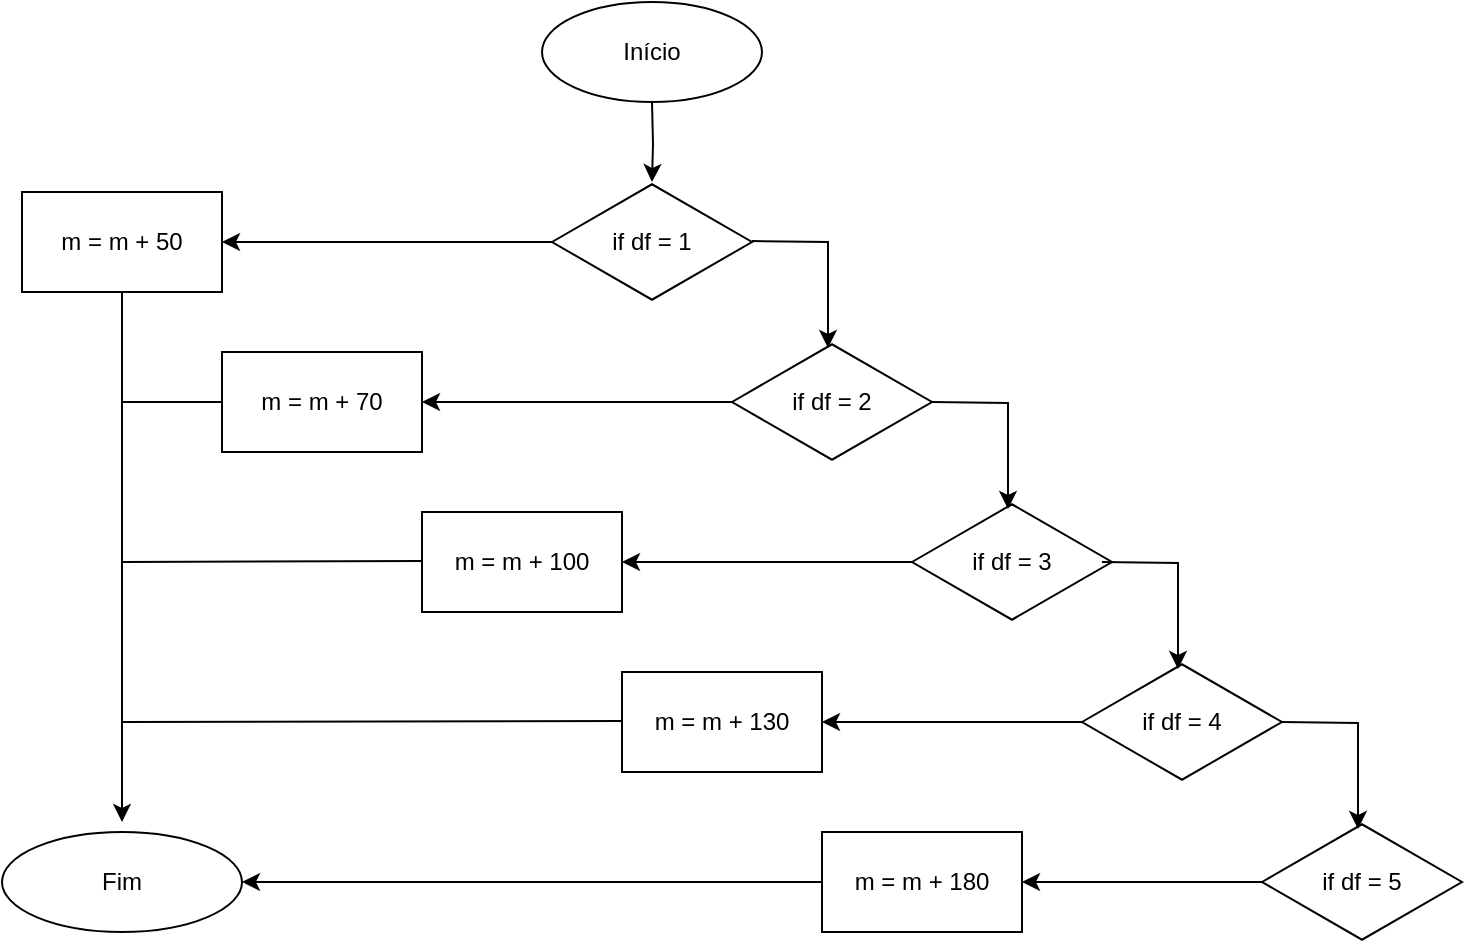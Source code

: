 <mxfile version="20.4.1" type="github"><diagram id="x6qq_EoaI84obSkxIuey" name="Página-1"><mxGraphModel dx="1108" dy="482" grid="1" gridSize="10" guides="1" tooltips="1" connect="1" arrows="1" fold="1" page="1" pageScale="1" pageWidth="827" pageHeight="1169" math="0" shadow="0"><root><mxCell id="0"/><mxCell id="1" parent="0"/><mxCell id="nFz3rZB8BWC9fOVQrxhj-2" value="" style="ellipse;whiteSpace=wrap;html=1;" vertex="1" parent="1"><mxGeometry x="30" y="425" width="120" height="50" as="geometry"/></mxCell><mxCell id="nFz3rZB8BWC9fOVQrxhj-1" value="" style="ellipse;whiteSpace=wrap;html=1;" vertex="1" parent="1"><mxGeometry x="300" y="10" width="110" height="50" as="geometry"/></mxCell><mxCell id="nFz3rZB8BWC9fOVQrxhj-14" value="" style="edgeStyle=orthogonalEdgeStyle;rounded=0;orthogonalLoop=1;jettySize=auto;html=1;" edge="1" parent="1" target="nFz3rZB8BWC9fOVQrxhj-7"><mxGeometry relative="1" as="geometry"><mxPoint x="355" y="60" as="sourcePoint"/></mxGeometry></mxCell><mxCell id="nFz3rZB8BWC9fOVQrxhj-55" style="edgeStyle=orthogonalEdgeStyle;rounded=0;orthogonalLoop=1;jettySize=auto;html=1;" edge="1" parent="1" source="nFz3rZB8BWC9fOVQrxhj-35"><mxGeometry relative="1" as="geometry"><mxPoint x="90" y="420" as="targetPoint"/></mxGeometry></mxCell><mxCell id="nFz3rZB8BWC9fOVQrxhj-35" value="" style="rounded=0;whiteSpace=wrap;html=1;" vertex="1" parent="1"><mxGeometry x="40" y="105" width="100" height="50" as="geometry"/></mxCell><mxCell id="nFz3rZB8BWC9fOVQrxhj-36" value="" style="rounded=0;whiteSpace=wrap;html=1;" vertex="1" parent="1"><mxGeometry x="140" y="185" width="100" height="50" as="geometry"/></mxCell><mxCell id="nFz3rZB8BWC9fOVQrxhj-51" style="edgeStyle=orthogonalEdgeStyle;rounded=0;orthogonalLoop=1;jettySize=auto;html=1;entryX=1;entryY=0.5;entryDx=0;entryDy=0;" edge="1" parent="1" source="nFz3rZB8BWC9fOVQrxhj-4" target="nFz3rZB8BWC9fOVQrxhj-44"><mxGeometry relative="1" as="geometry"/></mxCell><mxCell id="nFz3rZB8BWC9fOVQrxhj-4" value="" style="html=1;whiteSpace=wrap;aspect=fixed;shape=isoRectangle;" vertex="1" parent="1"><mxGeometry x="485" y="260" width="100" height="60" as="geometry"/></mxCell><mxCell id="nFz3rZB8BWC9fOVQrxhj-50" style="edgeStyle=orthogonalEdgeStyle;rounded=0;orthogonalLoop=1;jettySize=auto;html=1;entryX=1;entryY=0.5;entryDx=0;entryDy=0;" edge="1" parent="1" source="nFz3rZB8BWC9fOVQrxhj-6" target="nFz3rZB8BWC9fOVQrxhj-36"><mxGeometry relative="1" as="geometry"/></mxCell><mxCell id="nFz3rZB8BWC9fOVQrxhj-6" value="" style="html=1;whiteSpace=wrap;aspect=fixed;shape=isoRectangle;" vertex="1" parent="1"><mxGeometry x="395" y="180" width="100" height="60" as="geometry"/></mxCell><mxCell id="nFz3rZB8BWC9fOVQrxhj-49" style="edgeStyle=orthogonalEdgeStyle;rounded=0;orthogonalLoop=1;jettySize=auto;html=1;entryX=1;entryY=0.5;entryDx=0;entryDy=0;" edge="1" parent="1" source="nFz3rZB8BWC9fOVQrxhj-7" target="nFz3rZB8BWC9fOVQrxhj-35"><mxGeometry relative="1" as="geometry"/></mxCell><mxCell id="nFz3rZB8BWC9fOVQrxhj-7" value="" style="html=1;whiteSpace=wrap;aspect=fixed;shape=isoRectangle;" vertex="1" parent="1"><mxGeometry x="305" y="100" width="100" height="60" as="geometry"/></mxCell><mxCell id="nFz3rZB8BWC9fOVQrxhj-52" style="edgeStyle=orthogonalEdgeStyle;rounded=0;orthogonalLoop=1;jettySize=auto;html=1;entryX=1;entryY=0.5;entryDx=0;entryDy=0;" edge="1" parent="1" source="nFz3rZB8BWC9fOVQrxhj-8" target="nFz3rZB8BWC9fOVQrxhj-43"><mxGeometry relative="1" as="geometry"><mxPoint x="500" y="370" as="targetPoint"/></mxGeometry></mxCell><mxCell id="nFz3rZB8BWC9fOVQrxhj-8" value="" style="html=1;whiteSpace=wrap;aspect=fixed;shape=isoRectangle;" vertex="1" parent="1"><mxGeometry x="570" y="340" width="100" height="60" as="geometry"/></mxCell><mxCell id="nFz3rZB8BWC9fOVQrxhj-53" style="edgeStyle=orthogonalEdgeStyle;rounded=0;orthogonalLoop=1;jettySize=auto;html=1;entryX=1;entryY=0.5;entryDx=0;entryDy=0;" edge="1" parent="1" source="nFz3rZB8BWC9fOVQrxhj-9" target="nFz3rZB8BWC9fOVQrxhj-45"><mxGeometry relative="1" as="geometry"/></mxCell><mxCell id="nFz3rZB8BWC9fOVQrxhj-9" value="" style="html=1;whiteSpace=wrap;aspect=fixed;shape=isoRectangle;" vertex="1" parent="1"><mxGeometry x="660" y="420" width="100" height="60" as="geometry"/></mxCell><mxCell id="nFz3rZB8BWC9fOVQrxhj-22" value="" style="endArrow=classic;html=1;rounded=0;entryX=0.48;entryY=0.05;entryDx=0;entryDy=0;entryPerimeter=0;" edge="1" parent="1" target="nFz3rZB8BWC9fOVQrxhj-6"><mxGeometry width="50" height="50" relative="1" as="geometry"><mxPoint x="405" y="129.5" as="sourcePoint"/><mxPoint x="443" y="150" as="targetPoint"/><Array as="points"><mxPoint x="443" y="130"/></Array></mxGeometry></mxCell><mxCell id="nFz3rZB8BWC9fOVQrxhj-38" value="" style="endArrow=classic;html=1;rounded=0;entryX=0.48;entryY=0.05;entryDx=0;entryDy=0;entryPerimeter=0;" edge="1" parent="1"><mxGeometry width="50" height="50" relative="1" as="geometry"><mxPoint x="495" y="210" as="sourcePoint"/><mxPoint x="533" y="263.5" as="targetPoint"/><Array as="points"><mxPoint x="533" y="210.5"/></Array></mxGeometry></mxCell><mxCell id="nFz3rZB8BWC9fOVQrxhj-40" value="" style="endArrow=classic;html=1;rounded=0;entryX=0.48;entryY=0.05;entryDx=0;entryDy=0;entryPerimeter=0;" edge="1" parent="1"><mxGeometry width="50" height="50" relative="1" as="geometry"><mxPoint x="580" y="290" as="sourcePoint"/><mxPoint x="618" y="343.5" as="targetPoint"/><Array as="points"><mxPoint x="618" y="290.5"/></Array></mxGeometry></mxCell><mxCell id="nFz3rZB8BWC9fOVQrxhj-41" value="" style="endArrow=classic;html=1;rounded=0;entryX=0.48;entryY=0.05;entryDx=0;entryDy=0;entryPerimeter=0;" edge="1" parent="1"><mxGeometry width="50" height="50" relative="1" as="geometry"><mxPoint x="670" y="370" as="sourcePoint"/><mxPoint x="708" y="423.5" as="targetPoint"/><Array as="points"><mxPoint x="708" y="370.5"/></Array></mxGeometry></mxCell><mxCell id="nFz3rZB8BWC9fOVQrxhj-43" value="" style="rounded=0;whiteSpace=wrap;html=1;" vertex="1" parent="1"><mxGeometry x="340" y="345" width="100" height="50" as="geometry"/></mxCell><mxCell id="nFz3rZB8BWC9fOVQrxhj-44" value="" style="rounded=0;whiteSpace=wrap;html=1;" vertex="1" parent="1"><mxGeometry x="240" y="265" width="100" height="50" as="geometry"/></mxCell><mxCell id="nFz3rZB8BWC9fOVQrxhj-54" style="edgeStyle=orthogonalEdgeStyle;rounded=0;orthogonalLoop=1;jettySize=auto;html=1;entryX=1;entryY=0.5;entryDx=0;entryDy=0;" edge="1" parent="1" source="nFz3rZB8BWC9fOVQrxhj-45" target="nFz3rZB8BWC9fOVQrxhj-2"><mxGeometry relative="1" as="geometry"/></mxCell><mxCell id="nFz3rZB8BWC9fOVQrxhj-45" value="" style="rounded=0;whiteSpace=wrap;html=1;" vertex="1" parent="1"><mxGeometry x="440" y="425" width="100" height="50" as="geometry"/></mxCell><mxCell id="nFz3rZB8BWC9fOVQrxhj-57" value="" style="endArrow=none;html=1;rounded=0;" edge="1" parent="1"><mxGeometry width="50" height="50" relative="1" as="geometry"><mxPoint x="90" y="210" as="sourcePoint"/><mxPoint x="140" y="210" as="targetPoint"/></mxGeometry></mxCell><mxCell id="nFz3rZB8BWC9fOVQrxhj-58" value="" style="endArrow=none;html=1;rounded=0;" edge="1" parent="1"><mxGeometry width="50" height="50" relative="1" as="geometry"><mxPoint x="90" y="290" as="sourcePoint"/><mxPoint x="240" y="289.5" as="targetPoint"/></mxGeometry></mxCell><mxCell id="nFz3rZB8BWC9fOVQrxhj-59" value="" style="endArrow=none;html=1;rounded=0;" edge="1" parent="1"><mxGeometry width="50" height="50" relative="1" as="geometry"><mxPoint x="90" y="370" as="sourcePoint"/><mxPoint x="340" y="369.5" as="targetPoint"/></mxGeometry></mxCell><mxCell id="nFz3rZB8BWC9fOVQrxhj-60" value="Início" style="text;html=1;strokeColor=none;fillColor=none;align=center;verticalAlign=middle;whiteSpace=wrap;rounded=0;" vertex="1" parent="1"><mxGeometry x="325" y="20" width="60" height="30" as="geometry"/></mxCell><mxCell id="nFz3rZB8BWC9fOVQrxhj-61" value="Fim" style="text;html=1;strokeColor=none;fillColor=none;align=center;verticalAlign=middle;whiteSpace=wrap;rounded=0;" vertex="1" parent="1"><mxGeometry x="60" y="435" width="60" height="30" as="geometry"/></mxCell><mxCell id="nFz3rZB8BWC9fOVQrxhj-62" value="m = m + 50" style="text;html=1;strokeColor=none;fillColor=none;align=center;verticalAlign=middle;whiteSpace=wrap;rounded=0;" vertex="1" parent="1"><mxGeometry x="55" y="115" width="70" height="30" as="geometry"/></mxCell><mxCell id="nFz3rZB8BWC9fOVQrxhj-63" value="m = m + 70" style="text;html=1;strokeColor=none;fillColor=none;align=center;verticalAlign=middle;whiteSpace=wrap;rounded=0;" vertex="1" parent="1"><mxGeometry x="155" y="195" width="70" height="30" as="geometry"/></mxCell><mxCell id="nFz3rZB8BWC9fOVQrxhj-64" value="m = m + 100" style="text;html=1;strokeColor=none;fillColor=none;align=center;verticalAlign=middle;whiteSpace=wrap;rounded=0;" vertex="1" parent="1"><mxGeometry x="255" y="275" width="70" height="30" as="geometry"/></mxCell><mxCell id="nFz3rZB8BWC9fOVQrxhj-65" value="m = m + 130" style="text;html=1;strokeColor=none;fillColor=none;align=center;verticalAlign=middle;whiteSpace=wrap;rounded=0;" vertex="1" parent="1"><mxGeometry x="355" y="355" width="70" height="30" as="geometry"/></mxCell><mxCell id="nFz3rZB8BWC9fOVQrxhj-66" value="m = m + 180" style="text;html=1;strokeColor=none;fillColor=none;align=center;verticalAlign=middle;whiteSpace=wrap;rounded=0;" vertex="1" parent="1"><mxGeometry x="455" y="435" width="70" height="30" as="geometry"/></mxCell><mxCell id="nFz3rZB8BWC9fOVQrxhj-67" value="if df = 1" style="text;html=1;strokeColor=none;fillColor=none;align=center;verticalAlign=middle;whiteSpace=wrap;rounded=0;" vertex="1" parent="1"><mxGeometry x="320" y="115" width="70" height="30" as="geometry"/></mxCell><mxCell id="nFz3rZB8BWC9fOVQrxhj-68" value="if df = 3" style="text;html=1;strokeColor=none;fillColor=none;align=center;verticalAlign=middle;whiteSpace=wrap;rounded=0;" vertex="1" parent="1"><mxGeometry x="500" y="275" width="70" height="30" as="geometry"/></mxCell><mxCell id="nFz3rZB8BWC9fOVQrxhj-69" value="if df = 4" style="text;html=1;strokeColor=none;fillColor=none;align=center;verticalAlign=middle;whiteSpace=wrap;rounded=0;" vertex="1" parent="1"><mxGeometry x="585" y="355" width="70" height="30" as="geometry"/></mxCell><mxCell id="nFz3rZB8BWC9fOVQrxhj-70" value="if df = 2" style="text;html=1;strokeColor=none;fillColor=none;align=center;verticalAlign=middle;whiteSpace=wrap;rounded=0;" vertex="1" parent="1"><mxGeometry x="410" y="195" width="70" height="30" as="geometry"/></mxCell><mxCell id="nFz3rZB8BWC9fOVQrxhj-71" value="if df = 5" style="text;html=1;strokeColor=none;fillColor=none;align=center;verticalAlign=middle;whiteSpace=wrap;rounded=0;" vertex="1" parent="1"><mxGeometry x="675" y="435" width="70" height="30" as="geometry"/></mxCell></root></mxGraphModel></diagram></mxfile>